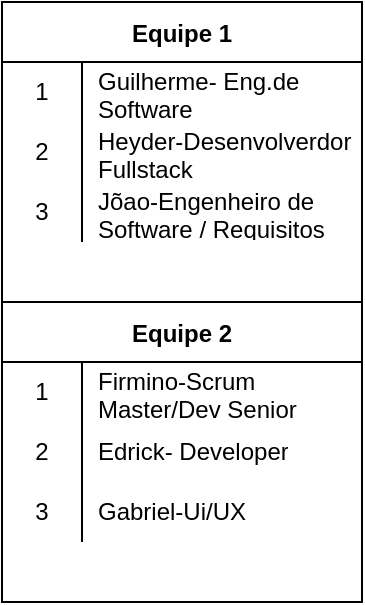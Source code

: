 <mxfile version="20.2.5" type="github">
  <diagram id="gNvmNGdjVKlm_sD_OP1n" name="Página-1">
    <mxGraphModel dx="778" dy="461" grid="1" gridSize="10" guides="1" tooltips="1" connect="1" arrows="1" fold="1" page="1" pageScale="1" pageWidth="827" pageHeight="1169" math="0" shadow="0">
      <root>
        <mxCell id="0" />
        <mxCell id="1" parent="0" />
        <mxCell id="n7CNm9Ev_IZ4V9QRhBMa-1" value="Equipe 1" style="shape=table;startSize=30;container=1;collapsible=0;childLayout=tableLayout;fixedRows=1;rowLines=0;fontStyle=1;" vertex="1" parent="1">
          <mxGeometry x="60" y="40" width="180" height="150" as="geometry" />
        </mxCell>
        <mxCell id="n7CNm9Ev_IZ4V9QRhBMa-2" value="" style="shape=tableRow;horizontal=0;startSize=0;swimlaneHead=0;swimlaneBody=0;top=0;left=0;bottom=0;right=0;collapsible=0;dropTarget=0;fillColor=none;points=[[0,0.5],[1,0.5]];portConstraint=eastwest;" vertex="1" parent="n7CNm9Ev_IZ4V9QRhBMa-1">
          <mxGeometry y="30" width="180" height="30" as="geometry" />
        </mxCell>
        <mxCell id="n7CNm9Ev_IZ4V9QRhBMa-3" value="1" style="shape=partialRectangle;html=1;whiteSpace=wrap;connectable=0;fillColor=none;top=0;left=0;bottom=0;right=0;overflow=hidden;pointerEvents=1;" vertex="1" parent="n7CNm9Ev_IZ4V9QRhBMa-2">
          <mxGeometry width="40" height="30" as="geometry">
            <mxRectangle width="40" height="30" as="alternateBounds" />
          </mxGeometry>
        </mxCell>
        <mxCell id="n7CNm9Ev_IZ4V9QRhBMa-4" value="Guilherme- Eng.de Software" style="shape=partialRectangle;html=1;whiteSpace=wrap;connectable=0;fillColor=none;top=0;left=0;bottom=0;right=0;align=left;spacingLeft=6;overflow=hidden;" vertex="1" parent="n7CNm9Ev_IZ4V9QRhBMa-2">
          <mxGeometry x="40" width="140" height="30" as="geometry">
            <mxRectangle width="140" height="30" as="alternateBounds" />
          </mxGeometry>
        </mxCell>
        <mxCell id="n7CNm9Ev_IZ4V9QRhBMa-5" value="" style="shape=tableRow;horizontal=0;startSize=0;swimlaneHead=0;swimlaneBody=0;top=0;left=0;bottom=0;right=0;collapsible=0;dropTarget=0;fillColor=none;points=[[0,0.5],[1,0.5]];portConstraint=eastwest;" vertex="1" parent="n7CNm9Ev_IZ4V9QRhBMa-1">
          <mxGeometry y="60" width="180" height="30" as="geometry" />
        </mxCell>
        <mxCell id="n7CNm9Ev_IZ4V9QRhBMa-6" value="2" style="shape=partialRectangle;html=1;whiteSpace=wrap;connectable=0;fillColor=none;top=0;left=0;bottom=0;right=0;overflow=hidden;" vertex="1" parent="n7CNm9Ev_IZ4V9QRhBMa-5">
          <mxGeometry width="40" height="30" as="geometry">
            <mxRectangle width="40" height="30" as="alternateBounds" />
          </mxGeometry>
        </mxCell>
        <mxCell id="n7CNm9Ev_IZ4V9QRhBMa-7" value="Heyder-Desenvolverdor&lt;br&gt;Fullstack" style="shape=partialRectangle;html=1;whiteSpace=wrap;connectable=0;fillColor=none;top=0;left=0;bottom=0;right=0;align=left;spacingLeft=6;overflow=hidden;" vertex="1" parent="n7CNm9Ev_IZ4V9QRhBMa-5">
          <mxGeometry x="40" width="140" height="30" as="geometry">
            <mxRectangle width="140" height="30" as="alternateBounds" />
          </mxGeometry>
        </mxCell>
        <mxCell id="n7CNm9Ev_IZ4V9QRhBMa-8" value="" style="shape=tableRow;horizontal=0;startSize=0;swimlaneHead=0;swimlaneBody=0;top=0;left=0;bottom=0;right=0;collapsible=0;dropTarget=0;fillColor=none;points=[[0,0.5],[1,0.5]];portConstraint=eastwest;" vertex="1" parent="n7CNm9Ev_IZ4V9QRhBMa-1">
          <mxGeometry y="90" width="180" height="30" as="geometry" />
        </mxCell>
        <mxCell id="n7CNm9Ev_IZ4V9QRhBMa-9" value="3" style="shape=partialRectangle;html=1;whiteSpace=wrap;connectable=0;fillColor=none;top=0;left=0;bottom=0;right=0;overflow=hidden;" vertex="1" parent="n7CNm9Ev_IZ4V9QRhBMa-8">
          <mxGeometry width="40" height="30" as="geometry">
            <mxRectangle width="40" height="30" as="alternateBounds" />
          </mxGeometry>
        </mxCell>
        <mxCell id="n7CNm9Ev_IZ4V9QRhBMa-10" value="Jõao-Engenheiro de Software / Requisitos" style="shape=partialRectangle;html=1;whiteSpace=wrap;connectable=0;fillColor=none;top=0;left=0;bottom=0;right=0;align=left;spacingLeft=6;overflow=hidden;" vertex="1" parent="n7CNm9Ev_IZ4V9QRhBMa-8">
          <mxGeometry x="40" width="140" height="30" as="geometry">
            <mxRectangle width="140" height="30" as="alternateBounds" />
          </mxGeometry>
        </mxCell>
        <mxCell id="n7CNm9Ev_IZ4V9QRhBMa-11" value="Equipe 2" style="shape=table;startSize=30;container=1;collapsible=0;childLayout=tableLayout;fixedRows=1;rowLines=0;fontStyle=1;" vertex="1" parent="1">
          <mxGeometry x="60" y="190" width="180" height="150" as="geometry" />
        </mxCell>
        <mxCell id="n7CNm9Ev_IZ4V9QRhBMa-12" value="" style="shape=tableRow;horizontal=0;startSize=0;swimlaneHead=0;swimlaneBody=0;top=0;left=0;bottom=0;right=0;collapsible=0;dropTarget=0;fillColor=none;points=[[0,0.5],[1,0.5]];portConstraint=eastwest;" vertex="1" parent="n7CNm9Ev_IZ4V9QRhBMa-11">
          <mxGeometry y="30" width="180" height="30" as="geometry" />
        </mxCell>
        <mxCell id="n7CNm9Ev_IZ4V9QRhBMa-13" value="1" style="shape=partialRectangle;html=1;whiteSpace=wrap;connectable=0;fillColor=none;top=0;left=0;bottom=0;right=0;overflow=hidden;pointerEvents=1;" vertex="1" parent="n7CNm9Ev_IZ4V9QRhBMa-12">
          <mxGeometry width="40" height="30" as="geometry">
            <mxRectangle width="40" height="30" as="alternateBounds" />
          </mxGeometry>
        </mxCell>
        <mxCell id="n7CNm9Ev_IZ4V9QRhBMa-14" value="Firmino-Scrum Master/Dev Senior" style="shape=partialRectangle;html=1;whiteSpace=wrap;connectable=0;fillColor=none;top=0;left=0;bottom=0;right=0;align=left;spacingLeft=6;overflow=hidden;" vertex="1" parent="n7CNm9Ev_IZ4V9QRhBMa-12">
          <mxGeometry x="40" width="140" height="30" as="geometry">
            <mxRectangle width="140" height="30" as="alternateBounds" />
          </mxGeometry>
        </mxCell>
        <mxCell id="n7CNm9Ev_IZ4V9QRhBMa-15" value="" style="shape=tableRow;horizontal=0;startSize=0;swimlaneHead=0;swimlaneBody=0;top=0;left=0;bottom=0;right=0;collapsible=0;dropTarget=0;fillColor=none;points=[[0,0.5],[1,0.5]];portConstraint=eastwest;" vertex="1" parent="n7CNm9Ev_IZ4V9QRhBMa-11">
          <mxGeometry y="60" width="180" height="30" as="geometry" />
        </mxCell>
        <mxCell id="n7CNm9Ev_IZ4V9QRhBMa-16" value="2" style="shape=partialRectangle;html=1;whiteSpace=wrap;connectable=0;fillColor=none;top=0;left=0;bottom=0;right=0;overflow=hidden;" vertex="1" parent="n7CNm9Ev_IZ4V9QRhBMa-15">
          <mxGeometry width="40" height="30" as="geometry">
            <mxRectangle width="40" height="30" as="alternateBounds" />
          </mxGeometry>
        </mxCell>
        <mxCell id="n7CNm9Ev_IZ4V9QRhBMa-17" value="Edrick- Developer" style="shape=partialRectangle;html=1;whiteSpace=wrap;connectable=0;fillColor=none;top=0;left=0;bottom=0;right=0;align=left;spacingLeft=6;overflow=hidden;" vertex="1" parent="n7CNm9Ev_IZ4V9QRhBMa-15">
          <mxGeometry x="40" width="140" height="30" as="geometry">
            <mxRectangle width="140" height="30" as="alternateBounds" />
          </mxGeometry>
        </mxCell>
        <mxCell id="n7CNm9Ev_IZ4V9QRhBMa-18" value="" style="shape=tableRow;horizontal=0;startSize=0;swimlaneHead=0;swimlaneBody=0;top=0;left=0;bottom=0;right=0;collapsible=0;dropTarget=0;fillColor=none;points=[[0,0.5],[1,0.5]];portConstraint=eastwest;" vertex="1" parent="n7CNm9Ev_IZ4V9QRhBMa-11">
          <mxGeometry y="90" width="180" height="30" as="geometry" />
        </mxCell>
        <mxCell id="n7CNm9Ev_IZ4V9QRhBMa-19" value="3" style="shape=partialRectangle;html=1;whiteSpace=wrap;connectable=0;fillColor=none;top=0;left=0;bottom=0;right=0;overflow=hidden;" vertex="1" parent="n7CNm9Ev_IZ4V9QRhBMa-18">
          <mxGeometry width="40" height="30" as="geometry">
            <mxRectangle width="40" height="30" as="alternateBounds" />
          </mxGeometry>
        </mxCell>
        <mxCell id="n7CNm9Ev_IZ4V9QRhBMa-20" value="Gabriel-Ui/UX" style="shape=partialRectangle;html=1;whiteSpace=wrap;connectable=0;fillColor=none;top=0;left=0;bottom=0;right=0;align=left;spacingLeft=6;overflow=hidden;" vertex="1" parent="n7CNm9Ev_IZ4V9QRhBMa-18">
          <mxGeometry x="40" width="140" height="30" as="geometry">
            <mxRectangle width="140" height="30" as="alternateBounds" />
          </mxGeometry>
        </mxCell>
      </root>
    </mxGraphModel>
  </diagram>
</mxfile>
